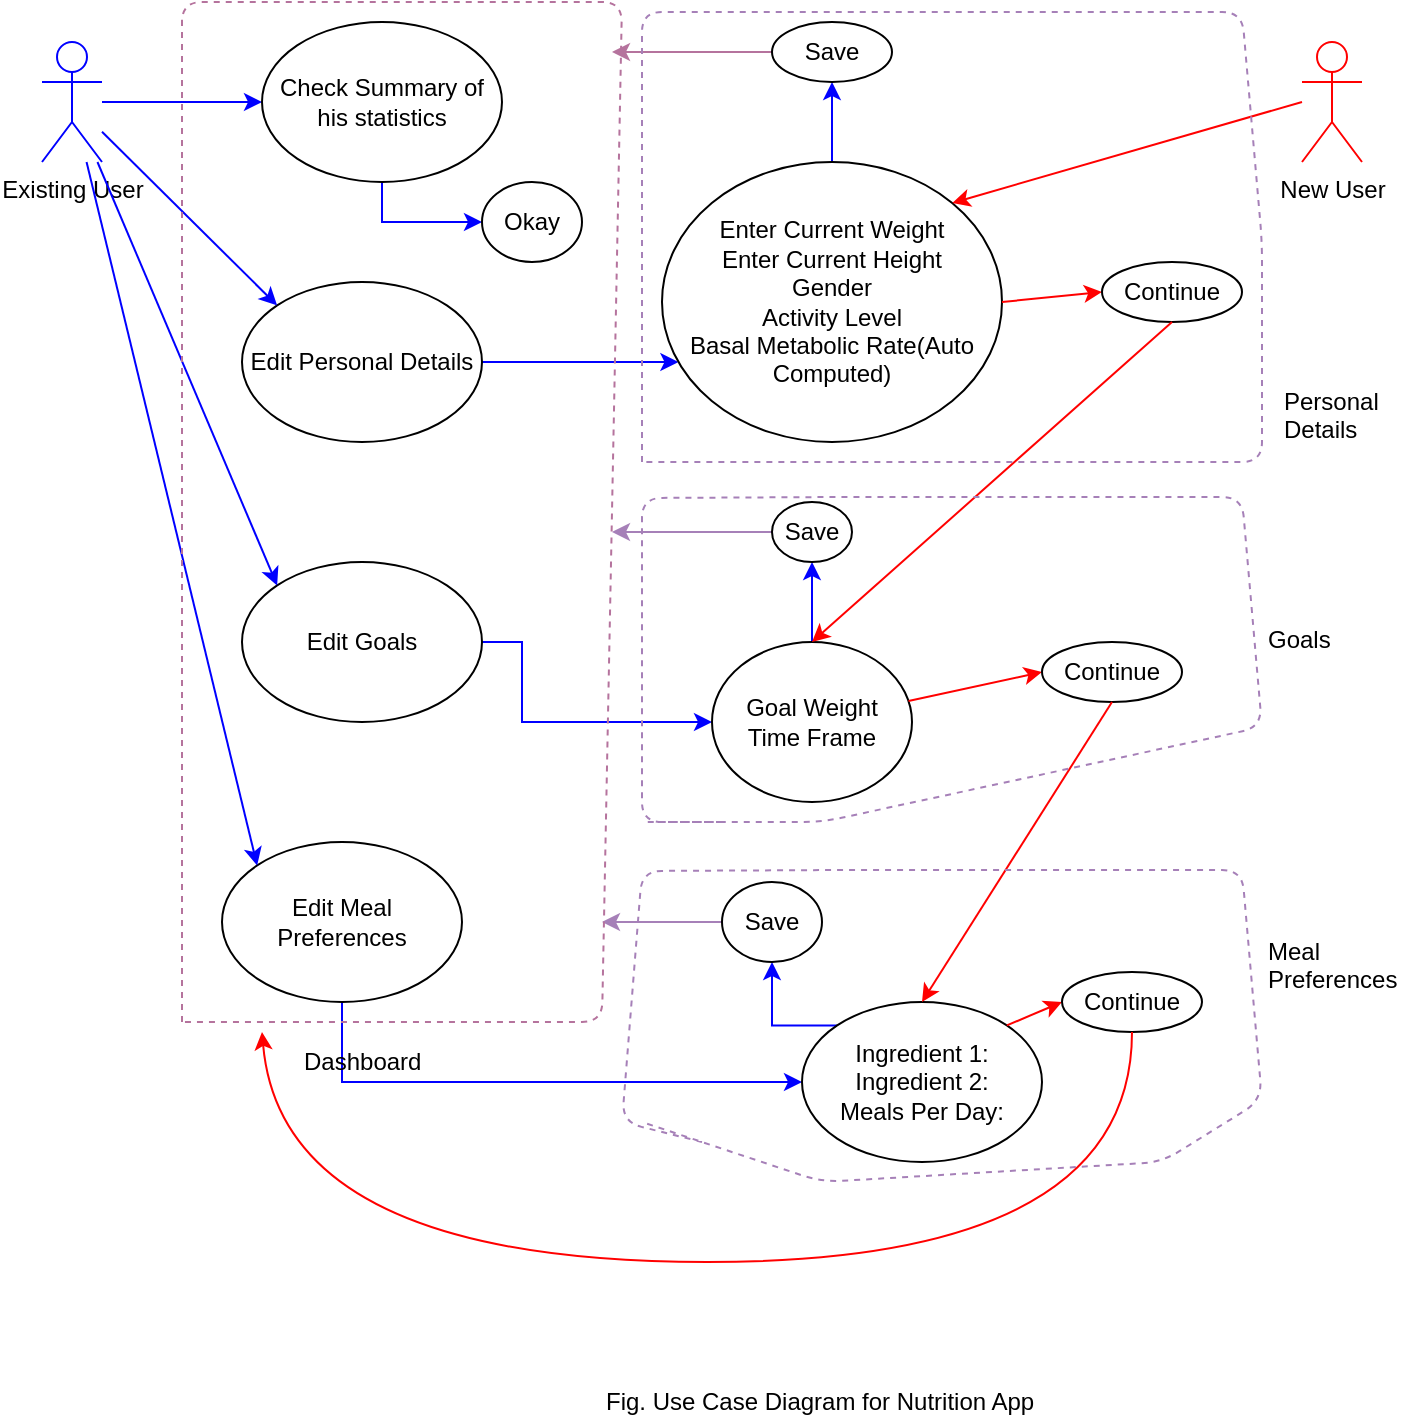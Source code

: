 <mxfile version="12.1.3" type="device" pages="1"><diagram id="m0b1C8JH1aKXpG3YkQVo" name="Page-1"><mxGraphModel dx="1161" dy="468" grid="1" gridSize="10" guides="1" tooltips="1" connect="1" arrows="1" fold="1" page="1" pageScale="1" pageWidth="850" pageHeight="1100" math="0" shadow="0"><root><mxCell id="0"/><mxCell id="1" parent="0"/><mxCell id="-rFapZ2M0-qSjUqj4eW2-9" value="" style="edgeStyle=orthogonalEdgeStyle;rounded=0;orthogonalLoop=1;jettySize=auto;html=1;strokeColor=#0000FF;" edge="1" parent="1" source="-rFapZ2M0-qSjUqj4eW2-1" target="-rFapZ2M0-qSjUqj4eW2-8"><mxGeometry relative="1" as="geometry"/></mxCell><mxCell id="-rFapZ2M0-qSjUqj4eW2-1" value="Existing User" style="shape=umlActor;verticalLabelPosition=bottom;labelBackgroundColor=#ffffff;verticalAlign=top;html=1;outlineConnect=0;strokeColor=#0000FF;" vertex="1" parent="1"><mxGeometry x="40" y="30" width="30" height="60" as="geometry"/></mxCell><mxCell id="-rFapZ2M0-qSjUqj4eW2-20" value="" style="edgeStyle=orthogonalEdgeStyle;rounded=0;orthogonalLoop=1;jettySize=auto;html=1;strokeColor=#0000FF;" edge="1" parent="1" source="-rFapZ2M0-qSjUqj4eW2-4" target="-rFapZ2M0-qSjUqj4eW2-19"><mxGeometry relative="1" as="geometry"><Array as="points"><mxPoint x="320" y="190"/><mxPoint x="320" y="190"/></Array></mxGeometry></mxCell><mxCell id="-rFapZ2M0-qSjUqj4eW2-4" value="Edit Personal Details" style="ellipse;whiteSpace=wrap;html=1;" vertex="1" parent="1"><mxGeometry x="140" y="150" width="120" height="80" as="geometry"/></mxCell><mxCell id="-rFapZ2M0-qSjUqj4eW2-26" value="" style="edgeStyle=orthogonalEdgeStyle;rounded=0;orthogonalLoop=1;jettySize=auto;html=1;strokeColor=#0000FF;fillColor=#66FF66;" edge="1" parent="1" source="-rFapZ2M0-qSjUqj4eW2-19" target="-rFapZ2M0-qSjUqj4eW2-25"><mxGeometry relative="1" as="geometry"/></mxCell><mxCell id="-rFapZ2M0-qSjUqj4eW2-19" value="Enter Current Weight&lt;br&gt;Enter Current Height&lt;br&gt;Gender&lt;br&gt;Activity Level&lt;br&gt;Basal Metabolic Rate(Auto Computed)" style="ellipse;whiteSpace=wrap;html=1;" vertex="1" parent="1"><mxGeometry x="350" y="90" width="170" height="140" as="geometry"/></mxCell><mxCell id="-rFapZ2M0-qSjUqj4eW2-54" value="" style="edgeStyle=orthogonalEdgeStyle;rounded=0;orthogonalLoop=1;jettySize=auto;html=1;strokeColor=#B5739D;fillColor=#66FF66;" edge="1" parent="1" source="-rFapZ2M0-qSjUqj4eW2-25"><mxGeometry relative="1" as="geometry"><mxPoint x="325" y="35" as="targetPoint"/></mxGeometry></mxCell><mxCell id="-rFapZ2M0-qSjUqj4eW2-25" value="Save" style="ellipse;whiteSpace=wrap;html=1;" vertex="1" parent="1"><mxGeometry x="405" y="20" width="60" height="30" as="geometry"/></mxCell><mxCell id="-rFapZ2M0-qSjUqj4eW2-24" value="" style="edgeStyle=orthogonalEdgeStyle;rounded=0;orthogonalLoop=1;jettySize=auto;html=1;fillColor=#66FF66;strokeColor=#0000FF;entryX=0;entryY=0.5;entryDx=0;entryDy=0;" edge="1" parent="1" source="-rFapZ2M0-qSjUqj4eW2-6" target="-rFapZ2M0-qSjUqj4eW2-23"><mxGeometry relative="1" as="geometry"><Array as="points"><mxPoint x="190" y="550"/></Array></mxGeometry></mxCell><mxCell id="-rFapZ2M0-qSjUqj4eW2-6" value="Edit Meal Preferences" style="ellipse;whiteSpace=wrap;html=1;" vertex="1" parent="1"><mxGeometry x="130" y="430" width="120" height="80" as="geometry"/></mxCell><mxCell id="-rFapZ2M0-qSjUqj4eW2-30" value="" style="edgeStyle=orthogonalEdgeStyle;rounded=0;orthogonalLoop=1;jettySize=auto;html=1;strokeColor=#0000FF;fillColor=#66FF66;exitX=0;exitY=0;exitDx=0;exitDy=0;" edge="1" parent="1" source="-rFapZ2M0-qSjUqj4eW2-23" target="-rFapZ2M0-qSjUqj4eW2-29"><mxGeometry relative="1" as="geometry"><Array as="points"><mxPoint x="405" y="522"/></Array></mxGeometry></mxCell><mxCell id="-rFapZ2M0-qSjUqj4eW2-23" value="Ingredient 1:&lt;br&gt;Ingredient 2:&lt;br&gt;Meals Per Day:" style="ellipse;whiteSpace=wrap;html=1;" vertex="1" parent="1"><mxGeometry x="420" y="510" width="120" height="80" as="geometry"/></mxCell><mxCell id="-rFapZ2M0-qSjUqj4eW2-63" value="" style="edgeStyle=orthogonalEdgeStyle;rounded=0;orthogonalLoop=1;jettySize=auto;html=1;strokeColor=#A680B8;fillColor=#66FF66;" edge="1" parent="1" source="-rFapZ2M0-qSjUqj4eW2-29"><mxGeometry relative="1" as="geometry"><mxPoint x="320" y="470" as="targetPoint"/></mxGeometry></mxCell><mxCell id="-rFapZ2M0-qSjUqj4eW2-29" value="Save" style="ellipse;whiteSpace=wrap;html=1;" vertex="1" parent="1"><mxGeometry x="380" y="450" width="50" height="40" as="geometry"/></mxCell><mxCell id="-rFapZ2M0-qSjUqj4eW2-22" value="" style="edgeStyle=orthogonalEdgeStyle;rounded=0;orthogonalLoop=1;jettySize=auto;html=1;entryX=0;entryY=0.5;entryDx=0;entryDy=0;exitX=1;exitY=0.5;exitDx=0;exitDy=0;strokeColor=#0000FF;" edge="1" parent="1" source="-rFapZ2M0-qSjUqj4eW2-7" target="-rFapZ2M0-qSjUqj4eW2-21"><mxGeometry relative="1" as="geometry"><Array as="points"><mxPoint x="280" y="330"/><mxPoint x="280" y="370"/></Array></mxGeometry></mxCell><mxCell id="-rFapZ2M0-qSjUqj4eW2-7" value="Edit Goals" style="ellipse;whiteSpace=wrap;html=1;" vertex="1" parent="1"><mxGeometry x="140" y="290" width="120" height="80" as="geometry"/></mxCell><mxCell id="-rFapZ2M0-qSjUqj4eW2-28" value="" style="edgeStyle=orthogonalEdgeStyle;rounded=0;orthogonalLoop=1;jettySize=auto;html=1;strokeColor=#0000FF;fillColor=#66FF66;" edge="1" parent="1" source="-rFapZ2M0-qSjUqj4eW2-21" target="-rFapZ2M0-qSjUqj4eW2-27"><mxGeometry relative="1" as="geometry"><Array as="points"><mxPoint x="425" y="370"/><mxPoint x="425" y="275"/></Array></mxGeometry></mxCell><mxCell id="-rFapZ2M0-qSjUqj4eW2-21" value="Goal Weight&lt;br&gt;Time Frame" style="ellipse;whiteSpace=wrap;html=1;" vertex="1" parent="1"><mxGeometry x="375" y="330" width="100" height="80" as="geometry"/></mxCell><mxCell id="-rFapZ2M0-qSjUqj4eW2-57" value="" style="edgeStyle=orthogonalEdgeStyle;rounded=0;orthogonalLoop=1;jettySize=auto;html=1;strokeColor=#A680B8;fillColor=#66FF66;" edge="1" parent="1" source="-rFapZ2M0-qSjUqj4eW2-27"><mxGeometry relative="1" as="geometry"><mxPoint x="325" y="275" as="targetPoint"/></mxGeometry></mxCell><mxCell id="-rFapZ2M0-qSjUqj4eW2-27" value="Save" style="ellipse;whiteSpace=wrap;html=1;" vertex="1" parent="1"><mxGeometry x="405" y="260" width="40" height="30" as="geometry"/></mxCell><mxCell id="-rFapZ2M0-qSjUqj4eW2-46" value="" style="edgeStyle=orthogonalEdgeStyle;rounded=0;orthogonalLoop=1;jettySize=auto;html=1;strokeColor=#0000FF;fillColor=#66FF66;entryX=0;entryY=0.5;entryDx=0;entryDy=0;" edge="1" parent="1" source="-rFapZ2M0-qSjUqj4eW2-8" target="-rFapZ2M0-qSjUqj4eW2-45"><mxGeometry relative="1" as="geometry"/></mxCell><mxCell id="-rFapZ2M0-qSjUqj4eW2-8" value="Check Summary of his statistics" style="ellipse;whiteSpace=wrap;html=1;" vertex="1" parent="1"><mxGeometry x="150" y="20" width="120" height="80" as="geometry"/></mxCell><mxCell id="-rFapZ2M0-qSjUqj4eW2-45" value="Okay" style="ellipse;whiteSpace=wrap;html=1;" vertex="1" parent="1"><mxGeometry x="260" y="100" width="50" height="40" as="geometry"/></mxCell><mxCell id="-rFapZ2M0-qSjUqj4eW2-12" value="" style="endArrow=classic;html=1;entryX=0;entryY=0;entryDx=0;entryDy=0;strokeColor=#0000FF;" edge="1" parent="1" source="-rFapZ2M0-qSjUqj4eW2-1" target="-rFapZ2M0-qSjUqj4eW2-4"><mxGeometry width="50" height="50" relative="1" as="geometry"><mxPoint x="40" y="220" as="sourcePoint"/><mxPoint x="90" y="170" as="targetPoint"/></mxGeometry></mxCell><mxCell id="-rFapZ2M0-qSjUqj4eW2-13" value="" style="endArrow=classic;html=1;entryX=0;entryY=0;entryDx=0;entryDy=0;strokeColor=#0000FF;" edge="1" parent="1" source="-rFapZ2M0-qSjUqj4eW2-1" target="-rFapZ2M0-qSjUqj4eW2-7"><mxGeometry width="50" height="50" relative="1" as="geometry"><mxPoint x="52.5" y="160.056" as="sourcePoint"/><mxPoint x="150.074" y="222.216" as="targetPoint"/></mxGeometry></mxCell><mxCell id="-rFapZ2M0-qSjUqj4eW2-17" value="" style="endArrow=classic;html=1;entryX=0;entryY=0;entryDx=0;entryDy=0;strokeColor=#0000FF;" edge="1" parent="1" source="-rFapZ2M0-qSjUqj4eW2-1" target="-rFapZ2M0-qSjUqj4eW2-6"><mxGeometry width="50" height="50" relative="1" as="geometry"><mxPoint x="55" y="151.38" as="sourcePoint"/><mxPoint x="152.574" y="300.216" as="targetPoint"/></mxGeometry></mxCell><mxCell id="-rFapZ2M0-qSjUqj4eW2-18" value="New User" style="shape=umlActor;verticalLabelPosition=bottom;labelBackgroundColor=#ffffff;verticalAlign=top;html=1;outlineConnect=0;strokeColor=#FF0000;" vertex="1" parent="1"><mxGeometry x="670" y="30" width="30" height="60" as="geometry"/></mxCell><mxCell id="-rFapZ2M0-qSjUqj4eW2-33" value="" style="endArrow=classic;html=1;strokeColor=#FF0000;fillColor=#66FF66;entryX=1;entryY=0;entryDx=0;entryDy=0;" edge="1" parent="1" target="-rFapZ2M0-qSjUqj4eW2-19"><mxGeometry width="50" height="50" relative="1" as="geometry"><mxPoint x="670" y="60" as="sourcePoint"/><mxPoint x="610" y="40" as="targetPoint"/></mxGeometry></mxCell><mxCell id="-rFapZ2M0-qSjUqj4eW2-36" value="" style="endArrow=classic;html=1;strokeColor=#FF0000;fillColor=#66FF66;exitX=1;exitY=0.5;exitDx=0;exitDy=0;entryX=0;entryY=0.5;entryDx=0;entryDy=0;" edge="1" parent="1" source="-rFapZ2M0-qSjUqj4eW2-19" target="-rFapZ2M0-qSjUqj4eW2-37"><mxGeometry width="50" height="50" relative="1" as="geometry"><mxPoint x="540" y="240" as="sourcePoint"/><mxPoint x="590" y="200" as="targetPoint"/></mxGeometry></mxCell><mxCell id="-rFapZ2M0-qSjUqj4eW2-37" value="Continue" style="ellipse;whiteSpace=wrap;html=1;" vertex="1" parent="1"><mxGeometry x="570" y="140" width="70" height="30" as="geometry"/></mxCell><mxCell id="-rFapZ2M0-qSjUqj4eW2-38" value="" style="endArrow=classic;html=1;strokeColor=#FF0000;fillColor=#66FF66;entryX=0;entryY=0.5;entryDx=0;entryDy=0;" edge="1" parent="1" source="-rFapZ2M0-qSjUqj4eW2-21" target="-rFapZ2M0-qSjUqj4eW2-39"><mxGeometry width="50" height="50" relative="1" as="geometry"><mxPoint x="489.45" y="340.02" as="sourcePoint"/><mxPoint x="560" y="340" as="targetPoint"/></mxGeometry></mxCell><mxCell id="-rFapZ2M0-qSjUqj4eW2-39" value="Continue" style="ellipse;whiteSpace=wrap;html=1;" vertex="1" parent="1"><mxGeometry x="540" y="330" width="70" height="30" as="geometry"/></mxCell><mxCell id="-rFapZ2M0-qSjUqj4eW2-40" value="" style="endArrow=classic;html=1;strokeColor=#FF0000;fillColor=#66FF66;entryX=0;entryY=0.5;entryDx=0;entryDy=0;exitX=1;exitY=0;exitDx=0;exitDy=0;" edge="1" parent="1" source="-rFapZ2M0-qSjUqj4eW2-23" target="-rFapZ2M0-qSjUqj4eW2-41"><mxGeometry width="50" height="50" relative="1" as="geometry"><mxPoint x="489.289" y="490.221" as="sourcePoint"/><mxPoint x="550" y="498.5" as="targetPoint"/></mxGeometry></mxCell><mxCell id="-rFapZ2M0-qSjUqj4eW2-41" value="Continue" style="ellipse;whiteSpace=wrap;html=1;" vertex="1" parent="1"><mxGeometry x="550" y="495" width="70" height="30" as="geometry"/></mxCell><mxCell id="-rFapZ2M0-qSjUqj4eW2-42" value="" style="endArrow=classic;html=1;strokeColor=#FF0000;fillColor=#66FF66;exitX=0.5;exitY=1;exitDx=0;exitDy=0;entryX=0.5;entryY=0;entryDx=0;entryDy=0;" edge="1" parent="1" source="-rFapZ2M0-qSjUqj4eW2-37" target="-rFapZ2M0-qSjUqj4eW2-21"><mxGeometry width="50" height="50" relative="1" as="geometry"><mxPoint x="574.95" y="240.02" as="sourcePoint"/><mxPoint x="656" y="251" as="targetPoint"/></mxGeometry></mxCell><mxCell id="-rFapZ2M0-qSjUqj4eW2-43" value="" style="endArrow=classic;html=1;strokeColor=#FF0000;fillColor=#66FF66;exitX=0.5;exitY=1;exitDx=0;exitDy=0;entryX=0.5;entryY=0;entryDx=0;entryDy=0;" edge="1" parent="1" source="-rFapZ2M0-qSjUqj4eW2-39" target="-rFapZ2M0-qSjUqj4eW2-23"><mxGeometry width="50" height="50" relative="1" as="geometry"><mxPoint x="603.95" y="410.02" as="sourcePoint"/><mxPoint x="685" y="421" as="targetPoint"/></mxGeometry></mxCell><mxCell id="-rFapZ2M0-qSjUqj4eW2-47" value="" style="endArrow=none;dashed=1;html=1;strokeColor=#B5739D;fillColor=#66FF66;" edge="1" parent="1"><mxGeometry width="50" height="50" relative="1" as="geometry"><mxPoint x="110" y="520" as="sourcePoint"/><mxPoint x="110" y="520" as="targetPoint"/><Array as="points"><mxPoint x="110" y="10"/><mxPoint x="210" y="10"/><mxPoint x="330" y="10"/><mxPoint x="320" y="520"/></Array></mxGeometry></mxCell><mxCell id="-rFapZ2M0-qSjUqj4eW2-49" value="Dashboard" style="text;html=1;resizable=0;points=[];autosize=1;align=left;verticalAlign=top;spacingTop=-4;" vertex="1" parent="1"><mxGeometry x="169" y="530" width="70" height="20" as="geometry"/></mxCell><mxCell id="-rFapZ2M0-qSjUqj4eW2-51" value="" style="endArrow=none;dashed=1;html=1;strokeColor=#A680B8;fillColor=#66FF66;" edge="1" parent="1"><mxGeometry width="50" height="50" relative="1" as="geometry"><mxPoint x="340" y="240" as="sourcePoint"/><mxPoint x="340" y="240" as="targetPoint"/><Array as="points"><mxPoint x="340" y="240"/><mxPoint x="340" y="15"/><mxPoint x="440" y="15"/><mxPoint x="640" y="15"/><mxPoint x="650" y="130"/><mxPoint x="650" y="240"/><mxPoint x="430" y="240"/></Array></mxGeometry></mxCell><mxCell id="-rFapZ2M0-qSjUqj4eW2-52" value="Personal&lt;br&gt;Details" style="text;html=1;resizable=0;points=[];autosize=1;align=left;verticalAlign=top;spacingTop=-4;" vertex="1" parent="1"><mxGeometry x="659" y="200" width="60" height="30" as="geometry"/></mxCell><mxCell id="-rFapZ2M0-qSjUqj4eW2-55" value="" style="endArrow=none;dashed=1;html=1;strokeColor=#A680B8;fillColor=#66FF66;" edge="1" parent="1"><mxGeometry width="50" height="50" relative="1" as="geometry"><mxPoint x="380" y="420" as="sourcePoint"/><mxPoint x="340" y="420" as="targetPoint"/><Array as="points"><mxPoint x="340" y="420"/><mxPoint x="340" y="258"/><mxPoint x="440" y="257.5"/><mxPoint x="640" y="257.5"/><mxPoint x="650" y="372.5"/><mxPoint x="430" y="420"/></Array></mxGeometry></mxCell><mxCell id="-rFapZ2M0-qSjUqj4eW2-58" value="Goals" style="text;html=1;resizable=0;points=[];autosize=1;align=left;verticalAlign=top;spacingTop=-4;" vertex="1" parent="1"><mxGeometry x="651" y="319" width="50" height="20" as="geometry"/></mxCell><mxCell id="-rFapZ2M0-qSjUqj4eW2-59" value="" style="endArrow=none;dashed=1;html=1;strokeColor=#A680B8;fillColor=#66FF66;" edge="1" parent="1"><mxGeometry width="50" height="50" relative="1" as="geometry"><mxPoint x="370" y="580" as="sourcePoint"/><mxPoint x="340" y="570" as="targetPoint"/><Array as="points"><mxPoint x="330" y="570"/><mxPoint x="340" y="444.5"/><mxPoint x="440" y="444"/><mxPoint x="640" y="444"/><mxPoint x="650" y="559"/><mxPoint x="600" y="590"/><mxPoint x="430" y="600"/></Array></mxGeometry></mxCell><mxCell id="-rFapZ2M0-qSjUqj4eW2-60" value="Meal&lt;br&gt;Preferences&lt;br&gt;" style="text;html=1;resizable=0;points=[];autosize=1;align=left;verticalAlign=top;spacingTop=-4;" vertex="1" parent="1"><mxGeometry x="651" y="475" width="80" height="30" as="geometry"/></mxCell><mxCell id="-rFapZ2M0-qSjUqj4eW2-61" value="Fig. Use Case Diagram for Nutrition App" style="text;html=1;resizable=0;points=[];autosize=1;align=left;verticalAlign=top;spacingTop=-4;" vertex="1" parent="1"><mxGeometry x="320" y="700" width="230" height="20" as="geometry"/></mxCell><mxCell id="-rFapZ2M0-qSjUqj4eW2-64" value="" style="curved=1;endArrow=classic;html=1;strokeColor=#FF0000;fillColor=#66FF66;exitX=0.5;exitY=1;exitDx=0;exitDy=0;" edge="1" parent="1" source="-rFapZ2M0-qSjUqj4eW2-41"><mxGeometry width="50" height="50" relative="1" as="geometry"><mxPoint x="550" y="560" as="sourcePoint"/><mxPoint x="150" y="525" as="targetPoint"/><Array as="points"><mxPoint x="585" y="640"/><mxPoint x="160" y="640"/></Array></mxGeometry></mxCell></root></mxGraphModel></diagram></mxfile>